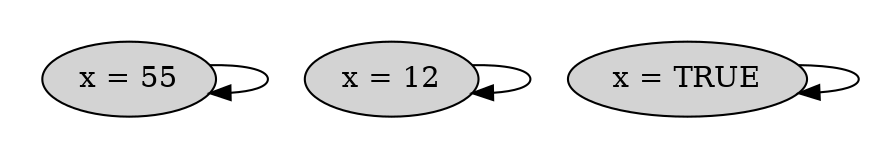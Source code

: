 strict digraph DiskGraph {
nodesep=0.35;
subgraph cluster_graph {
color="white";
3500083964333073195 [label="x = TRUE",style = filled]
4524828288577077786 [label="x = 12",style = filled]
-3556450669141143231 [label="x = 55",style = filled]
3500083964333073195 -> 3500083964333073195 [label="",color="black",fontcolor="black"];
4524828288577077786 -> 4524828288577077786 [label="",color="black",fontcolor="black"];
-3556450669141143231 -> -3556450669141143231 [label="",color="black",fontcolor="black"];
{rank = same; -3556450669141143231;3500083964333073195;4524828288577077786;}
}
}